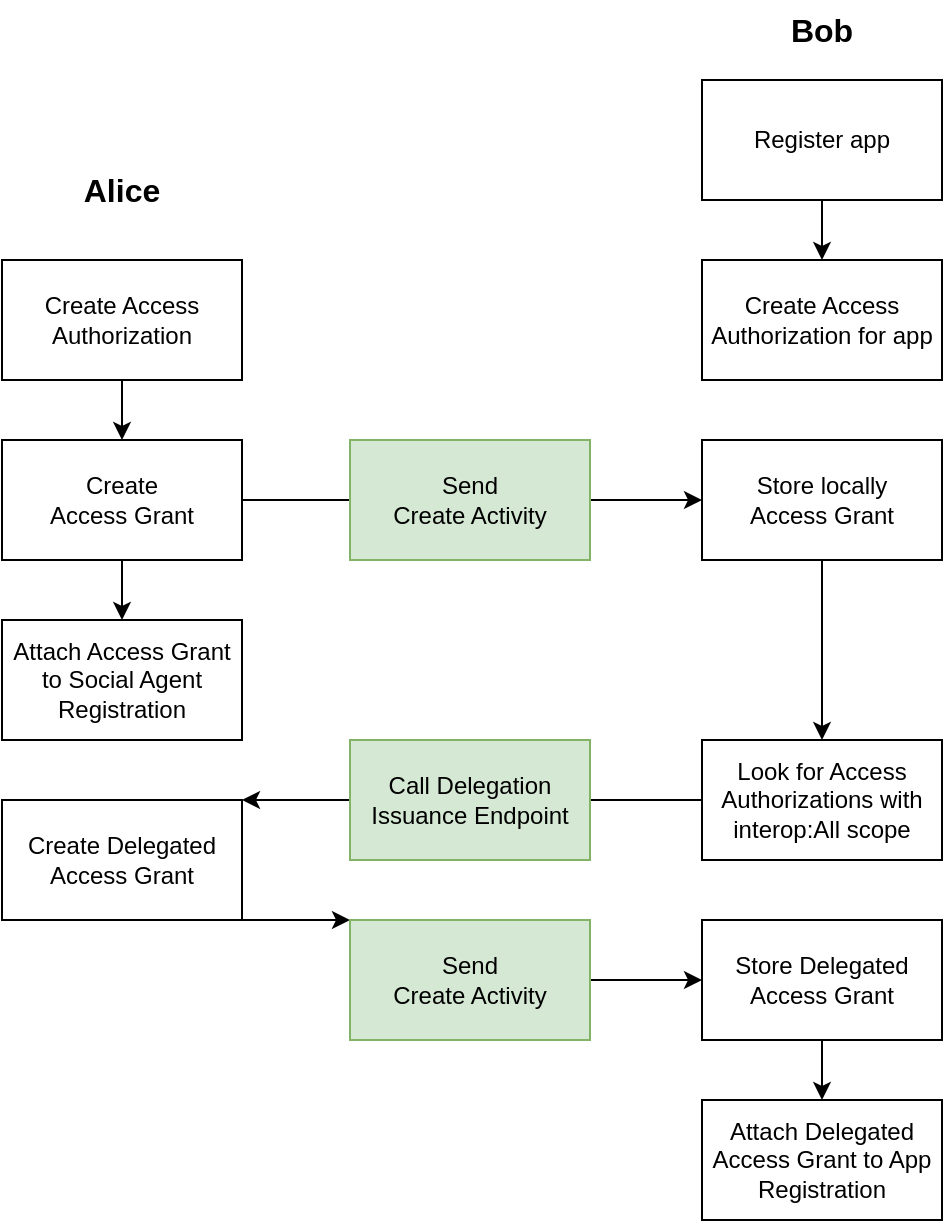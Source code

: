 <mxfile version="27.0.6">
  <diagram name="Page-1" id="Ux_hmwxhhsq3mp5FmAYR">
    <mxGraphModel dx="1426" dy="737" grid="1" gridSize="10" guides="1" tooltips="1" connect="1" arrows="1" fold="1" page="1" pageScale="1" pageWidth="827" pageHeight="1169" math="0" shadow="0">
      <root>
        <mxCell id="0" />
        <mxCell id="1" parent="0" />
        <mxCell id="BoM1s3GKUmok-ClIGxu0-20" value="" style="edgeStyle=orthogonalEdgeStyle;rounded=0;orthogonalLoop=1;jettySize=auto;html=1;" edge="1" parent="1" source="BoM1s3GKUmok-ClIGxu0-1" target="BoM1s3GKUmok-ClIGxu0-3">
          <mxGeometry relative="1" as="geometry" />
        </mxCell>
        <mxCell id="BoM1s3GKUmok-ClIGxu0-1" value="Create Access Authorization" style="rounded=0;whiteSpace=wrap;html=1;" vertex="1" parent="1">
          <mxGeometry x="20" y="180" width="120" height="60" as="geometry" />
        </mxCell>
        <mxCell id="BoM1s3GKUmok-ClIGxu0-13" style="edgeStyle=orthogonalEdgeStyle;rounded=0;orthogonalLoop=1;jettySize=auto;html=1;" edge="1" parent="1" source="BoM1s3GKUmok-ClIGxu0-3" target="BoM1s3GKUmok-ClIGxu0-5">
          <mxGeometry relative="1" as="geometry" />
        </mxCell>
        <mxCell id="BoM1s3GKUmok-ClIGxu0-34" value="" style="edgeStyle=orthogonalEdgeStyle;rounded=0;orthogonalLoop=1;jettySize=auto;html=1;" edge="1" parent="1" source="BoM1s3GKUmok-ClIGxu0-3" target="BoM1s3GKUmok-ClIGxu0-33">
          <mxGeometry relative="1" as="geometry" />
        </mxCell>
        <mxCell id="BoM1s3GKUmok-ClIGxu0-3" value="Create &lt;br&gt;Access Grant" style="rounded=0;whiteSpace=wrap;html=1;" vertex="1" parent="1">
          <mxGeometry x="20" y="270" width="120" height="60" as="geometry" />
        </mxCell>
        <mxCell id="BoM1s3GKUmok-ClIGxu0-4" value="Alice" style="text;html=1;align=center;verticalAlign=middle;whiteSpace=wrap;rounded=0;fontSize=16;fontStyle=1" vertex="1" parent="1">
          <mxGeometry x="50" y="130" width="60" height="30" as="geometry" />
        </mxCell>
        <mxCell id="BoM1s3GKUmok-ClIGxu0-22" value="" style="edgeStyle=orthogonalEdgeStyle;rounded=0;orthogonalLoop=1;jettySize=auto;html=1;" edge="1" parent="1" source="BoM1s3GKUmok-ClIGxu0-5" target="BoM1s3GKUmok-ClIGxu0-16">
          <mxGeometry relative="1" as="geometry" />
        </mxCell>
        <mxCell id="BoM1s3GKUmok-ClIGxu0-5" value="Store locally&lt;br&gt;Access Grant" style="rounded=0;whiteSpace=wrap;html=1;" vertex="1" parent="1">
          <mxGeometry x="370" y="270" width="120" height="60" as="geometry" />
        </mxCell>
        <mxCell id="BoM1s3GKUmok-ClIGxu0-12" value="Send &lt;br&gt;Create Activity" style="rounded=0;whiteSpace=wrap;html=1;fillColor=#d5e8d4;strokeColor=#82b366;" vertex="1" parent="1">
          <mxGeometry x="194" y="270" width="120" height="60" as="geometry" />
        </mxCell>
        <mxCell id="BoM1s3GKUmok-ClIGxu0-14" value="Bob" style="text;html=1;align=center;verticalAlign=middle;whiteSpace=wrap;rounded=0;fontSize=16;fontStyle=1" vertex="1" parent="1">
          <mxGeometry x="400" y="50" width="60" height="30" as="geometry" />
        </mxCell>
        <mxCell id="BoM1s3GKUmok-ClIGxu0-26" value="" style="edgeStyle=orthogonalEdgeStyle;rounded=0;orthogonalLoop=1;jettySize=auto;html=1;" edge="1" parent="1" source="BoM1s3GKUmok-ClIGxu0-15" target="BoM1s3GKUmok-ClIGxu0-25">
          <mxGeometry relative="1" as="geometry" />
        </mxCell>
        <mxCell id="BoM1s3GKUmok-ClIGxu0-15" value="Register app" style="rounded=0;whiteSpace=wrap;html=1;" vertex="1" parent="1">
          <mxGeometry x="370" y="90" width="120" height="60" as="geometry" />
        </mxCell>
        <mxCell id="BoM1s3GKUmok-ClIGxu0-24" style="edgeStyle=orthogonalEdgeStyle;rounded=0;orthogonalLoop=1;jettySize=auto;html=1;" edge="1" parent="1" source="BoM1s3GKUmok-ClIGxu0-16" target="BoM1s3GKUmok-ClIGxu0-18">
          <mxGeometry relative="1" as="geometry">
            <Array as="points">
              <mxPoint x="170" y="450" />
              <mxPoint x="170" y="450" />
            </Array>
          </mxGeometry>
        </mxCell>
        <mxCell id="BoM1s3GKUmok-ClIGxu0-16" value="Look for Access Authorizations with interop:All scope" style="rounded=0;whiteSpace=wrap;html=1;" vertex="1" parent="1">
          <mxGeometry x="370" y="420" width="120" height="60" as="geometry" />
        </mxCell>
        <mxCell id="BoM1s3GKUmok-ClIGxu0-17" value="Call Delegation Issuance Endpoint" style="rounded=0;whiteSpace=wrap;html=1;fillColor=#d5e8d4;strokeColor=#82b366;" vertex="1" parent="1">
          <mxGeometry x="194" y="420" width="120" height="60" as="geometry" />
        </mxCell>
        <mxCell id="BoM1s3GKUmok-ClIGxu0-28" style="edgeStyle=orthogonalEdgeStyle;rounded=0;orthogonalLoop=1;jettySize=auto;html=1;" edge="1" parent="1" source="BoM1s3GKUmok-ClIGxu0-18" target="BoM1s3GKUmok-ClIGxu0-27">
          <mxGeometry relative="1" as="geometry">
            <Array as="points">
              <mxPoint x="150" y="510" />
              <mxPoint x="150" y="510" />
            </Array>
          </mxGeometry>
        </mxCell>
        <mxCell id="BoM1s3GKUmok-ClIGxu0-18" value="Create Delegated Access Grant" style="rounded=0;whiteSpace=wrap;html=1;" vertex="1" parent="1">
          <mxGeometry x="20" y="450" width="120" height="60" as="geometry" />
        </mxCell>
        <mxCell id="BoM1s3GKUmok-ClIGxu0-25" value="Create Access Authorization for app" style="rounded=0;whiteSpace=wrap;html=1;" vertex="1" parent="1">
          <mxGeometry x="370" y="180" width="120" height="60" as="geometry" />
        </mxCell>
        <mxCell id="BoM1s3GKUmok-ClIGxu0-30" value="" style="edgeStyle=orthogonalEdgeStyle;rounded=0;orthogonalLoop=1;jettySize=auto;html=1;" edge="1" parent="1" source="BoM1s3GKUmok-ClIGxu0-27" target="BoM1s3GKUmok-ClIGxu0-29">
          <mxGeometry relative="1" as="geometry" />
        </mxCell>
        <mxCell id="BoM1s3GKUmok-ClIGxu0-27" value="Send &lt;br&gt;Create Activity" style="rounded=0;whiteSpace=wrap;html=1;fillColor=#d5e8d4;strokeColor=#82b366;" vertex="1" parent="1">
          <mxGeometry x="194" y="510" width="120" height="60" as="geometry" />
        </mxCell>
        <mxCell id="BoM1s3GKUmok-ClIGxu0-32" value="" style="edgeStyle=orthogonalEdgeStyle;rounded=0;orthogonalLoop=1;jettySize=auto;html=1;" edge="1" parent="1" source="BoM1s3GKUmok-ClIGxu0-29" target="BoM1s3GKUmok-ClIGxu0-31">
          <mxGeometry relative="1" as="geometry" />
        </mxCell>
        <mxCell id="BoM1s3GKUmok-ClIGxu0-29" value="Store Delegated&lt;br&gt;Access Grant" style="rounded=0;whiteSpace=wrap;html=1;" vertex="1" parent="1">
          <mxGeometry x="370" y="510" width="120" height="60" as="geometry" />
        </mxCell>
        <mxCell id="BoM1s3GKUmok-ClIGxu0-31" value="Attach Delegated Access Grant to App Registration" style="rounded=0;whiteSpace=wrap;html=1;" vertex="1" parent="1">
          <mxGeometry x="370" y="600" width="120" height="60" as="geometry" />
        </mxCell>
        <mxCell id="BoM1s3GKUmok-ClIGxu0-33" value="Attach Access Grant to Social Agent Registration" style="rounded=0;whiteSpace=wrap;html=1;" vertex="1" parent="1">
          <mxGeometry x="20" y="360" width="120" height="60" as="geometry" />
        </mxCell>
      </root>
    </mxGraphModel>
  </diagram>
</mxfile>

